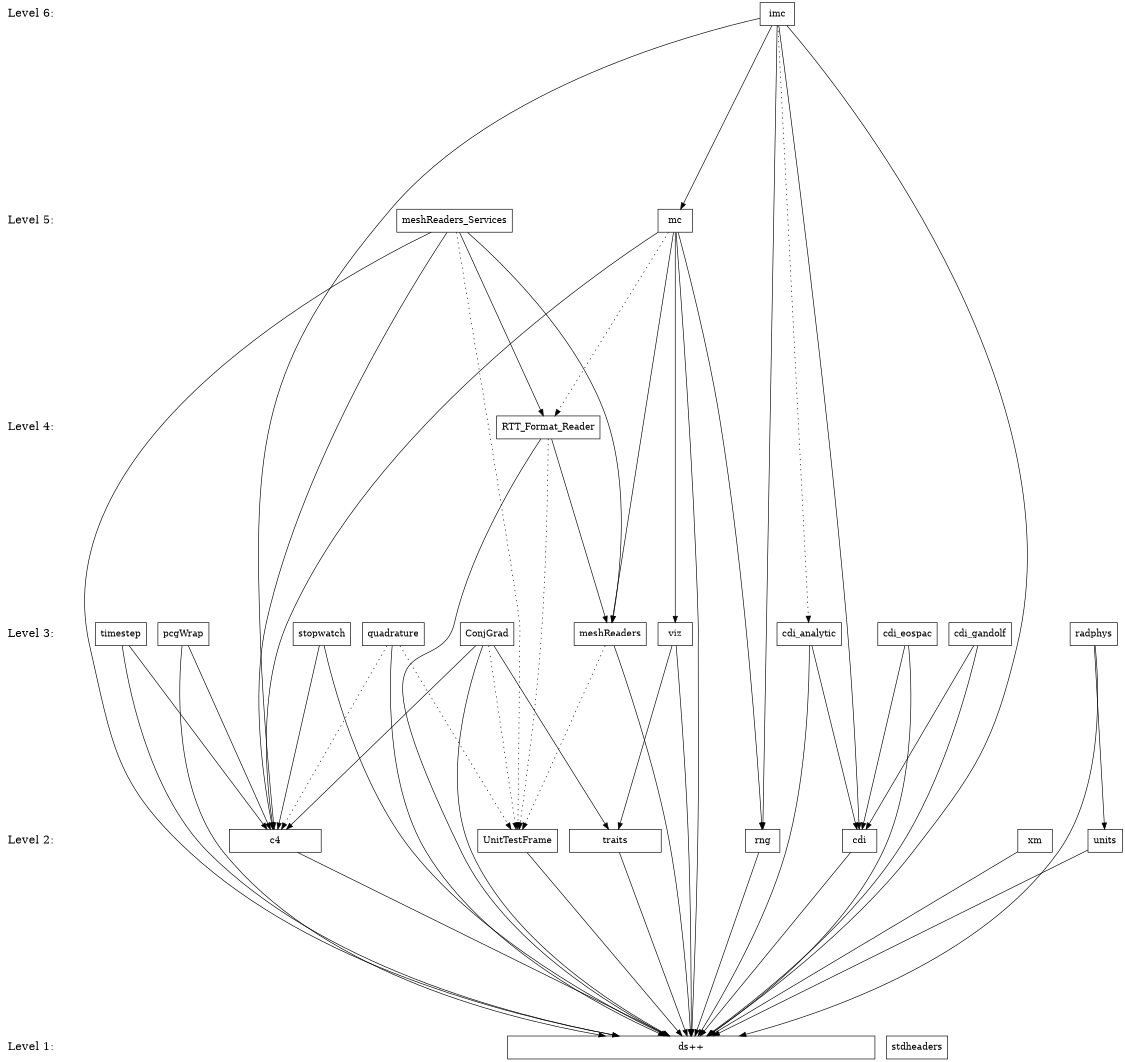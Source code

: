 digraph draco_level {
    /* graph attributes */
    center=1;
    size="7.5,10";
    ranksep=4;
    
    /* levels */
    level1 [shape=plaintext, label="Level 1:", fontsize=18];
    level2 [shape=plaintext, label="Level 2:", fontsize=18];
    level3 [shape=plaintext, label="Level 3:", fontsize=18];
    level4 [shape=plaintext, label="Level 4:", fontsize=18];
    level5 [shape=plaintext, label="Level 5:", fontsize=18];
    level6 [shape=plaintext, label="Level 6:", fontsize=18];
    
    level6 -> level5 -> level4 -> level3 -> level2 -> level1 [style=invis];
    
    /* packages */
    
    /* level 1 */
    dsxx [shape=box, label="ds++", width=8];
    stdheaders [shape=box, label="stdheaders"];
    
    /* level 2 */
    traits [shape=box, label="traits" width=2];
    xm [shape=box, label="xm"];
    c4 [shape=box, label="c4", width=2];
    rng [shape=box, label="rng"];
    units [shape=box, label="units"];
    frame [shape=box, label="UnitTestFrame"];
    cdi [shape=box, label="cdi"];
    
    /* level 3 */
    viz [shape=box, label="viz"];
    radphys [shape=box, label="radphys"];
    timestep [shape=box, label="timestep"];
    quad [shape=box, label="quadrature"];
    meshread [shape=box, label="meshReaders"];
    cdianal [shape=box, label="cdi_analytic"];
    cdieos [shape=box, label="cdi_eospac"];
    cdigan [shape=box, label="cdi_gandolf"];
    conjgrad [shape=box, label="ConjGrad"];
    pcg [shape=box, label="pcgWrap"];
    stop [shape=box, label="stopwatch"];
    
    /* level 4 */
    rttread [shape=box, label="RTT_Format_Reader"];

    /* level 5 */
    mc [shape=box, label="mc"];
    meshservice [shape=box, label="meshReaders_Services"];

    /* level 6 */
    imc [shape=box, label="imc"];
    
    /* dependencies */
    {rank=same; level1 stdheaders dsxx};
    {rank=same; level2 traits xm c4 rng units frame cdi};
    {rank=same; level3 viz radphys timestep quad meshread cdianal cdieos cdigan conjgrad pcg stop};
    {rank=same; level4 rttread};
    {rank=same; level5 mc meshservice};
    {rank=same; level6 imc};
    
    /* draco packages */
    
    /* level 2 */
    xm          -> {dsxx};
    units       -> {dsxx};
    traits      -> {dsxx};
    c4          -> {dsxx};
    frame       -> {dsxx};
    rng         -> {dsxx};
    cdi         -> {dsxx};
    
    /* level 3 */
    viz         -> {traits dsxx};
    timestep    -> {c4 dsxx};
    stop        -> {c4 dsxx};
    radphys     -> {units dsxx};
    pcg         -> {c4 dsxx};
    cdianal     -> {cdi dsxx};
    meshread    -> {dsxx};
    meshread    -> {frame} [style=dotted];
    cdieos      -> {cdi dsxx};
    cdigan      -> {cdi dsxx};
    conjgrad    -> {traits c4 dsxx};
    conjgrad    -> {frame} [style=dotted];
    quad        -> {dsxx};
    quad        -> {c4 frame} [style=dotted];

    /* level 4 */
    rttread     -> {meshread dsxx};
    rttread     -> {frame} [style=dotted];

    /* level 5 */
    mc          -> {viz meshread rng c4 dsxx};
    mc          -> {rttread} [style=dotted];
    meshservice -> {rttread meshread c4 dsxx};
    meshservice -> {frame} [style=dotted];

    /* level 6 */
    imc         -> {mc cdi rng c4 dsxx};
    imc         -> {cdianal} [style=dotted];
}
